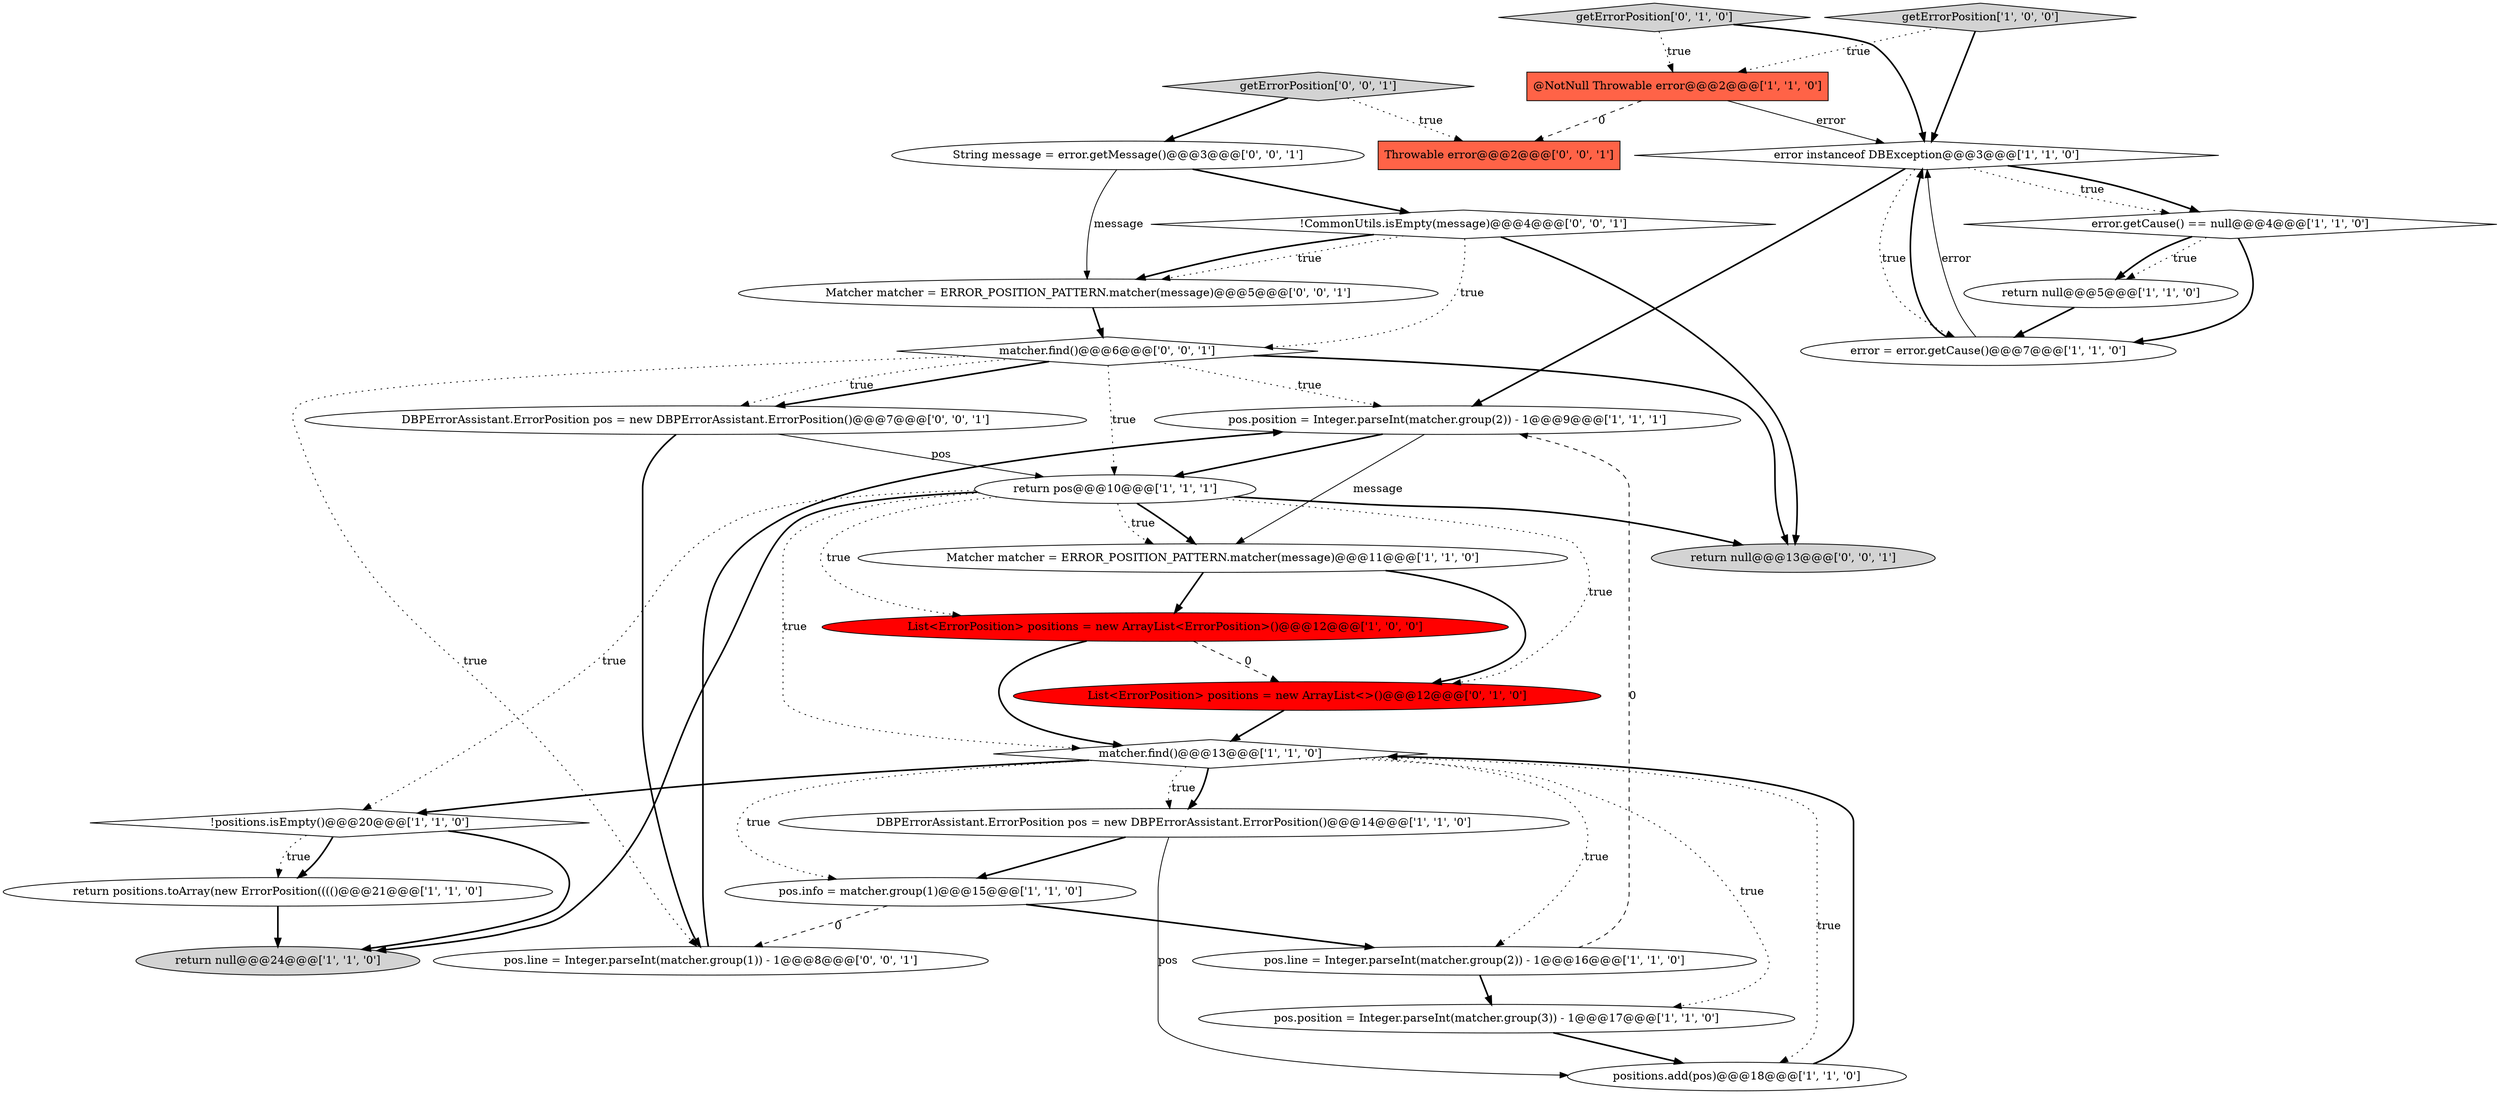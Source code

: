 digraph {
19 [style = filled, label = "getErrorPosition['0', '1', '0']", fillcolor = lightgray, shape = diamond image = "AAA0AAABBB2BBB"];
21 [style = filled, label = "Matcher matcher = ERROR_POSITION_PATTERN.matcher(message)@@@5@@@['0', '0', '1']", fillcolor = white, shape = ellipse image = "AAA0AAABBB3BBB"];
29 [style = filled, label = "return null@@@13@@@['0', '0', '1']", fillcolor = lightgray, shape = ellipse image = "AAA0AAABBB3BBB"];
9 [style = filled, label = "!positions.isEmpty()@@@20@@@['1', '1', '0']", fillcolor = white, shape = diamond image = "AAA0AAABBB1BBB"];
17 [style = filled, label = "DBPErrorAssistant.ErrorPosition pos = new DBPErrorAssistant.ErrorPosition()@@@14@@@['1', '1', '0']", fillcolor = white, shape = ellipse image = "AAA0AAABBB1BBB"];
8 [style = filled, label = "pos.line = Integer.parseInt(matcher.group(2)) - 1@@@16@@@['1', '1', '0']", fillcolor = white, shape = ellipse image = "AAA0AAABBB1BBB"];
14 [style = filled, label = "@NotNull Throwable error@@@2@@@['1', '1', '0']", fillcolor = tomato, shape = box image = "AAA0AAABBB1BBB"];
0 [style = filled, label = "error = error.getCause()@@@7@@@['1', '1', '0']", fillcolor = white, shape = ellipse image = "AAA0AAABBB1BBB"];
13 [style = filled, label = "return null@@@24@@@['1', '1', '0']", fillcolor = lightgray, shape = ellipse image = "AAA0AAABBB1BBB"];
20 [style = filled, label = "List<ErrorPosition> positions = new ArrayList<>()@@@12@@@['0', '1', '0']", fillcolor = red, shape = ellipse image = "AAA1AAABBB2BBB"];
22 [style = filled, label = "Throwable error@@@2@@@['0', '0', '1']", fillcolor = tomato, shape = box image = "AAA0AAABBB3BBB"];
28 [style = filled, label = "pos.line = Integer.parseInt(matcher.group(1)) - 1@@@8@@@['0', '0', '1']", fillcolor = white, shape = ellipse image = "AAA0AAABBB3BBB"];
26 [style = filled, label = "DBPErrorAssistant.ErrorPosition pos = new DBPErrorAssistant.ErrorPosition()@@@7@@@['0', '0', '1']", fillcolor = white, shape = ellipse image = "AAA0AAABBB3BBB"];
3 [style = filled, label = "pos.position = Integer.parseInt(matcher.group(2)) - 1@@@9@@@['1', '1', '1']", fillcolor = white, shape = ellipse image = "AAA0AAABBB1BBB"];
23 [style = filled, label = "!CommonUtils.isEmpty(message)@@@4@@@['0', '0', '1']", fillcolor = white, shape = diamond image = "AAA0AAABBB3BBB"];
1 [style = filled, label = "List<ErrorPosition> positions = new ArrayList<ErrorPosition>()@@@12@@@['1', '0', '0']", fillcolor = red, shape = ellipse image = "AAA1AAABBB1BBB"];
11 [style = filled, label = "return pos@@@10@@@['1', '1', '1']", fillcolor = white, shape = ellipse image = "AAA0AAABBB1BBB"];
12 [style = filled, label = "pos.info = matcher.group(1)@@@15@@@['1', '1', '0']", fillcolor = white, shape = ellipse image = "AAA0AAABBB1BBB"];
4 [style = filled, label = "Matcher matcher = ERROR_POSITION_PATTERN.matcher(message)@@@11@@@['1', '1', '0']", fillcolor = white, shape = ellipse image = "AAA0AAABBB1BBB"];
27 [style = filled, label = "String message = error.getMessage()@@@3@@@['0', '0', '1']", fillcolor = white, shape = ellipse image = "AAA0AAABBB3BBB"];
18 [style = filled, label = "positions.add(pos)@@@18@@@['1', '1', '0']", fillcolor = white, shape = ellipse image = "AAA0AAABBB1BBB"];
6 [style = filled, label = "error instanceof DBException@@@3@@@['1', '1', '0']", fillcolor = white, shape = diamond image = "AAA0AAABBB1BBB"];
25 [style = filled, label = "getErrorPosition['0', '0', '1']", fillcolor = lightgray, shape = diamond image = "AAA0AAABBB3BBB"];
24 [style = filled, label = "matcher.find()@@@6@@@['0', '0', '1']", fillcolor = white, shape = diamond image = "AAA0AAABBB3BBB"];
15 [style = filled, label = "getErrorPosition['1', '0', '0']", fillcolor = lightgray, shape = diamond image = "AAA0AAABBB1BBB"];
2 [style = filled, label = "return positions.toArray(new ErrorPosition(((()@@@21@@@['1', '1', '0']", fillcolor = white, shape = ellipse image = "AAA0AAABBB1BBB"];
7 [style = filled, label = "matcher.find()@@@13@@@['1', '1', '0']", fillcolor = white, shape = diamond image = "AAA0AAABBB1BBB"];
10 [style = filled, label = "pos.position = Integer.parseInt(matcher.group(3)) - 1@@@17@@@['1', '1', '0']", fillcolor = white, shape = ellipse image = "AAA0AAABBB1BBB"];
5 [style = filled, label = "return null@@@5@@@['1', '1', '0']", fillcolor = white, shape = ellipse image = "AAA0AAABBB1BBB"];
16 [style = filled, label = "error.getCause() == null@@@4@@@['1', '1', '0']", fillcolor = white, shape = diamond image = "AAA0AAABBB1BBB"];
11->7 [style = dotted, label="true"];
6->3 [style = bold, label=""];
19->14 [style = dotted, label="true"];
8->10 [style = bold, label=""];
10->18 [style = bold, label=""];
16->0 [style = bold, label=""];
7->10 [style = dotted, label="true"];
7->17 [style = bold, label=""];
0->6 [style = bold, label=""];
9->2 [style = bold, label=""];
17->18 [style = solid, label="pos"];
11->1 [style = dotted, label="true"];
11->4 [style = bold, label=""];
8->3 [style = dashed, label="0"];
23->21 [style = dotted, label="true"];
3->11 [style = bold, label=""];
11->29 [style = bold, label=""];
14->22 [style = dashed, label="0"];
11->9 [style = dotted, label="true"];
15->6 [style = bold, label=""];
21->24 [style = bold, label=""];
24->29 [style = bold, label=""];
11->4 [style = dotted, label="true"];
27->21 [style = solid, label="message"];
15->14 [style = dotted, label="true"];
24->28 [style = dotted, label="true"];
19->6 [style = bold, label=""];
1->7 [style = bold, label=""];
7->12 [style = dotted, label="true"];
2->13 [style = bold, label=""];
1->20 [style = dashed, label="0"];
23->29 [style = bold, label=""];
7->9 [style = bold, label=""];
24->11 [style = dotted, label="true"];
25->27 [style = bold, label=""];
11->20 [style = dotted, label="true"];
24->26 [style = bold, label=""];
17->12 [style = bold, label=""];
5->0 [style = bold, label=""];
23->21 [style = bold, label=""];
24->26 [style = dotted, label="true"];
6->16 [style = bold, label=""];
12->8 [style = bold, label=""];
12->28 [style = dashed, label="0"];
9->2 [style = dotted, label="true"];
11->13 [style = bold, label=""];
16->5 [style = dotted, label="true"];
4->20 [style = bold, label=""];
14->6 [style = solid, label="error"];
7->18 [style = dotted, label="true"];
25->22 [style = dotted, label="true"];
16->5 [style = bold, label=""];
26->11 [style = solid, label="pos"];
27->23 [style = bold, label=""];
4->1 [style = bold, label=""];
3->4 [style = solid, label="message"];
6->0 [style = dotted, label="true"];
24->3 [style = dotted, label="true"];
26->28 [style = bold, label=""];
20->7 [style = bold, label=""];
18->7 [style = bold, label=""];
28->3 [style = bold, label=""];
7->17 [style = dotted, label="true"];
7->8 [style = dotted, label="true"];
0->6 [style = solid, label="error"];
23->24 [style = dotted, label="true"];
6->16 [style = dotted, label="true"];
9->13 [style = bold, label=""];
}
